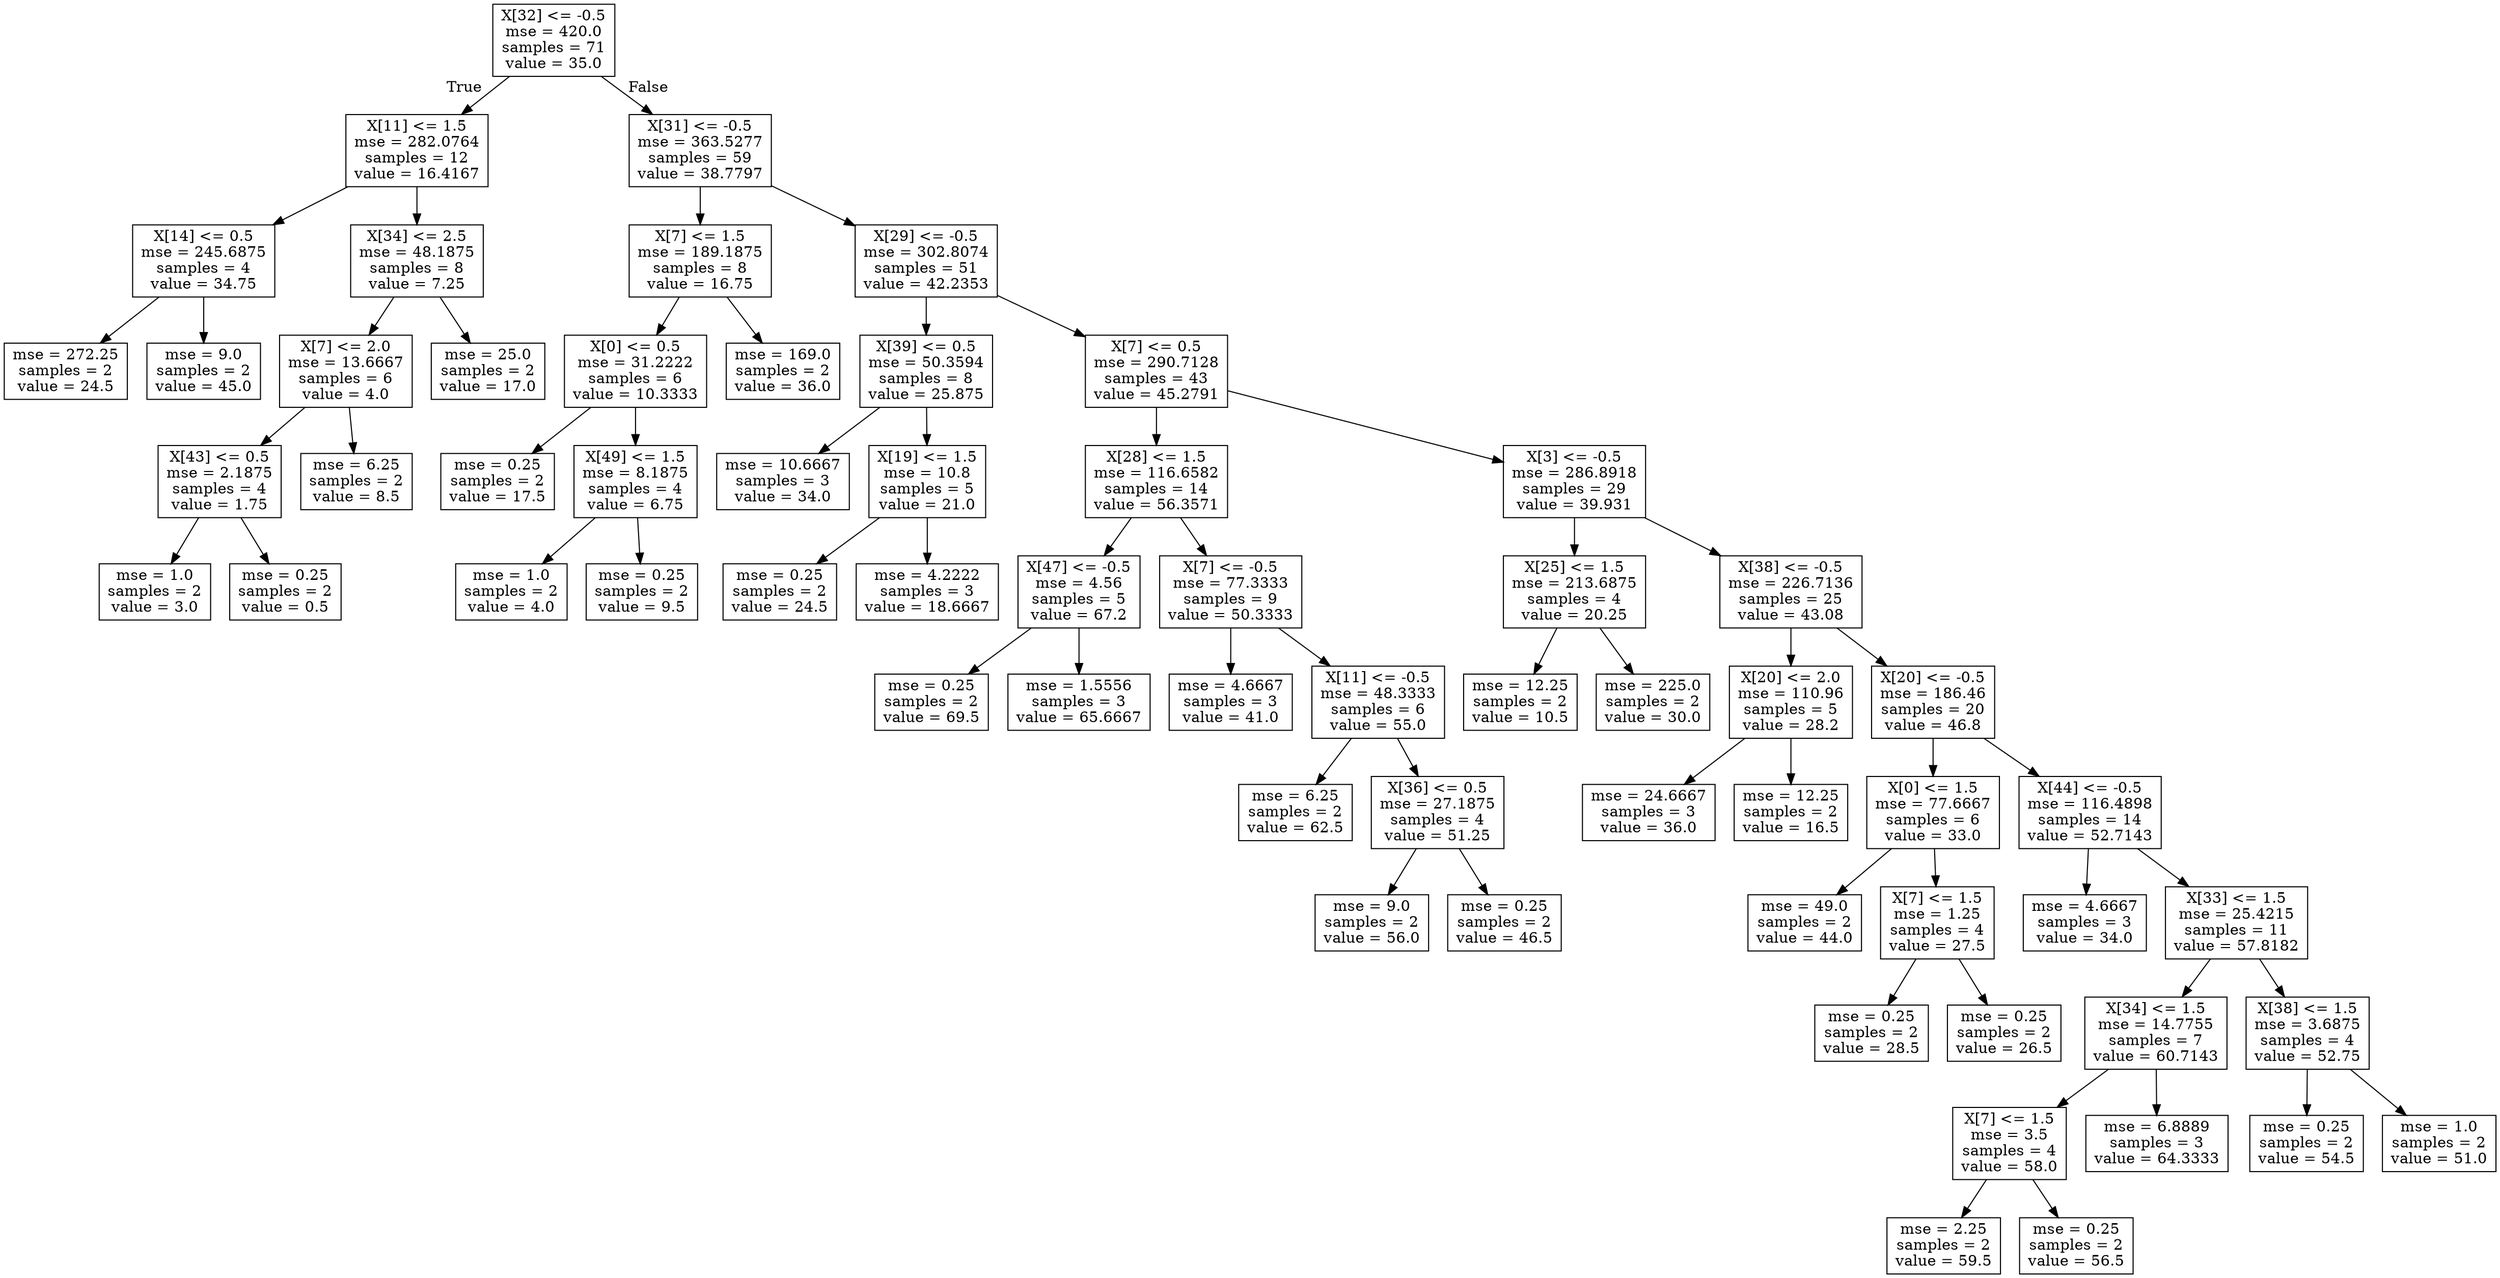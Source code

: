 digraph Tree {
node [shape=box] ;
0 [label="X[32] <= -0.5\nmse = 420.0\nsamples = 71\nvalue = 35.0"] ;
1 [label="X[11] <= 1.5\nmse = 282.0764\nsamples = 12\nvalue = 16.4167"] ;
0 -> 1 [labeldistance=2.5, labelangle=45, headlabel="True"] ;
2 [label="X[14] <= 0.5\nmse = 245.6875\nsamples = 4\nvalue = 34.75"] ;
1 -> 2 ;
3 [label="mse = 272.25\nsamples = 2\nvalue = 24.5"] ;
2 -> 3 ;
4 [label="mse = 9.0\nsamples = 2\nvalue = 45.0"] ;
2 -> 4 ;
5 [label="X[34] <= 2.5\nmse = 48.1875\nsamples = 8\nvalue = 7.25"] ;
1 -> 5 ;
6 [label="X[7] <= 2.0\nmse = 13.6667\nsamples = 6\nvalue = 4.0"] ;
5 -> 6 ;
7 [label="X[43] <= 0.5\nmse = 2.1875\nsamples = 4\nvalue = 1.75"] ;
6 -> 7 ;
8 [label="mse = 1.0\nsamples = 2\nvalue = 3.0"] ;
7 -> 8 ;
9 [label="mse = 0.25\nsamples = 2\nvalue = 0.5"] ;
7 -> 9 ;
10 [label="mse = 6.25\nsamples = 2\nvalue = 8.5"] ;
6 -> 10 ;
11 [label="mse = 25.0\nsamples = 2\nvalue = 17.0"] ;
5 -> 11 ;
12 [label="X[31] <= -0.5\nmse = 363.5277\nsamples = 59\nvalue = 38.7797"] ;
0 -> 12 [labeldistance=2.5, labelangle=-45, headlabel="False"] ;
13 [label="X[7] <= 1.5\nmse = 189.1875\nsamples = 8\nvalue = 16.75"] ;
12 -> 13 ;
14 [label="X[0] <= 0.5\nmse = 31.2222\nsamples = 6\nvalue = 10.3333"] ;
13 -> 14 ;
15 [label="mse = 0.25\nsamples = 2\nvalue = 17.5"] ;
14 -> 15 ;
16 [label="X[49] <= 1.5\nmse = 8.1875\nsamples = 4\nvalue = 6.75"] ;
14 -> 16 ;
17 [label="mse = 1.0\nsamples = 2\nvalue = 4.0"] ;
16 -> 17 ;
18 [label="mse = 0.25\nsamples = 2\nvalue = 9.5"] ;
16 -> 18 ;
19 [label="mse = 169.0\nsamples = 2\nvalue = 36.0"] ;
13 -> 19 ;
20 [label="X[29] <= -0.5\nmse = 302.8074\nsamples = 51\nvalue = 42.2353"] ;
12 -> 20 ;
21 [label="X[39] <= 0.5\nmse = 50.3594\nsamples = 8\nvalue = 25.875"] ;
20 -> 21 ;
22 [label="mse = 10.6667\nsamples = 3\nvalue = 34.0"] ;
21 -> 22 ;
23 [label="X[19] <= 1.5\nmse = 10.8\nsamples = 5\nvalue = 21.0"] ;
21 -> 23 ;
24 [label="mse = 0.25\nsamples = 2\nvalue = 24.5"] ;
23 -> 24 ;
25 [label="mse = 4.2222\nsamples = 3\nvalue = 18.6667"] ;
23 -> 25 ;
26 [label="X[7] <= 0.5\nmse = 290.7128\nsamples = 43\nvalue = 45.2791"] ;
20 -> 26 ;
27 [label="X[28] <= 1.5\nmse = 116.6582\nsamples = 14\nvalue = 56.3571"] ;
26 -> 27 ;
28 [label="X[47] <= -0.5\nmse = 4.56\nsamples = 5\nvalue = 67.2"] ;
27 -> 28 ;
29 [label="mse = 0.25\nsamples = 2\nvalue = 69.5"] ;
28 -> 29 ;
30 [label="mse = 1.5556\nsamples = 3\nvalue = 65.6667"] ;
28 -> 30 ;
31 [label="X[7] <= -0.5\nmse = 77.3333\nsamples = 9\nvalue = 50.3333"] ;
27 -> 31 ;
32 [label="mse = 4.6667\nsamples = 3\nvalue = 41.0"] ;
31 -> 32 ;
33 [label="X[11] <= -0.5\nmse = 48.3333\nsamples = 6\nvalue = 55.0"] ;
31 -> 33 ;
34 [label="mse = 6.25\nsamples = 2\nvalue = 62.5"] ;
33 -> 34 ;
35 [label="X[36] <= 0.5\nmse = 27.1875\nsamples = 4\nvalue = 51.25"] ;
33 -> 35 ;
36 [label="mse = 9.0\nsamples = 2\nvalue = 56.0"] ;
35 -> 36 ;
37 [label="mse = 0.25\nsamples = 2\nvalue = 46.5"] ;
35 -> 37 ;
38 [label="X[3] <= -0.5\nmse = 286.8918\nsamples = 29\nvalue = 39.931"] ;
26 -> 38 ;
39 [label="X[25] <= 1.5\nmse = 213.6875\nsamples = 4\nvalue = 20.25"] ;
38 -> 39 ;
40 [label="mse = 12.25\nsamples = 2\nvalue = 10.5"] ;
39 -> 40 ;
41 [label="mse = 225.0\nsamples = 2\nvalue = 30.0"] ;
39 -> 41 ;
42 [label="X[38] <= -0.5\nmse = 226.7136\nsamples = 25\nvalue = 43.08"] ;
38 -> 42 ;
43 [label="X[20] <= 2.0\nmse = 110.96\nsamples = 5\nvalue = 28.2"] ;
42 -> 43 ;
44 [label="mse = 24.6667\nsamples = 3\nvalue = 36.0"] ;
43 -> 44 ;
45 [label="mse = 12.25\nsamples = 2\nvalue = 16.5"] ;
43 -> 45 ;
46 [label="X[20] <= -0.5\nmse = 186.46\nsamples = 20\nvalue = 46.8"] ;
42 -> 46 ;
47 [label="X[0] <= 1.5\nmse = 77.6667\nsamples = 6\nvalue = 33.0"] ;
46 -> 47 ;
48 [label="mse = 49.0\nsamples = 2\nvalue = 44.0"] ;
47 -> 48 ;
49 [label="X[7] <= 1.5\nmse = 1.25\nsamples = 4\nvalue = 27.5"] ;
47 -> 49 ;
50 [label="mse = 0.25\nsamples = 2\nvalue = 28.5"] ;
49 -> 50 ;
51 [label="mse = 0.25\nsamples = 2\nvalue = 26.5"] ;
49 -> 51 ;
52 [label="X[44] <= -0.5\nmse = 116.4898\nsamples = 14\nvalue = 52.7143"] ;
46 -> 52 ;
53 [label="mse = 4.6667\nsamples = 3\nvalue = 34.0"] ;
52 -> 53 ;
54 [label="X[33] <= 1.5\nmse = 25.4215\nsamples = 11\nvalue = 57.8182"] ;
52 -> 54 ;
55 [label="X[34] <= 1.5\nmse = 14.7755\nsamples = 7\nvalue = 60.7143"] ;
54 -> 55 ;
56 [label="X[7] <= 1.5\nmse = 3.5\nsamples = 4\nvalue = 58.0"] ;
55 -> 56 ;
57 [label="mse = 2.25\nsamples = 2\nvalue = 59.5"] ;
56 -> 57 ;
58 [label="mse = 0.25\nsamples = 2\nvalue = 56.5"] ;
56 -> 58 ;
59 [label="mse = 6.8889\nsamples = 3\nvalue = 64.3333"] ;
55 -> 59 ;
60 [label="X[38] <= 1.5\nmse = 3.6875\nsamples = 4\nvalue = 52.75"] ;
54 -> 60 ;
61 [label="mse = 0.25\nsamples = 2\nvalue = 54.5"] ;
60 -> 61 ;
62 [label="mse = 1.0\nsamples = 2\nvalue = 51.0"] ;
60 -> 62 ;
}